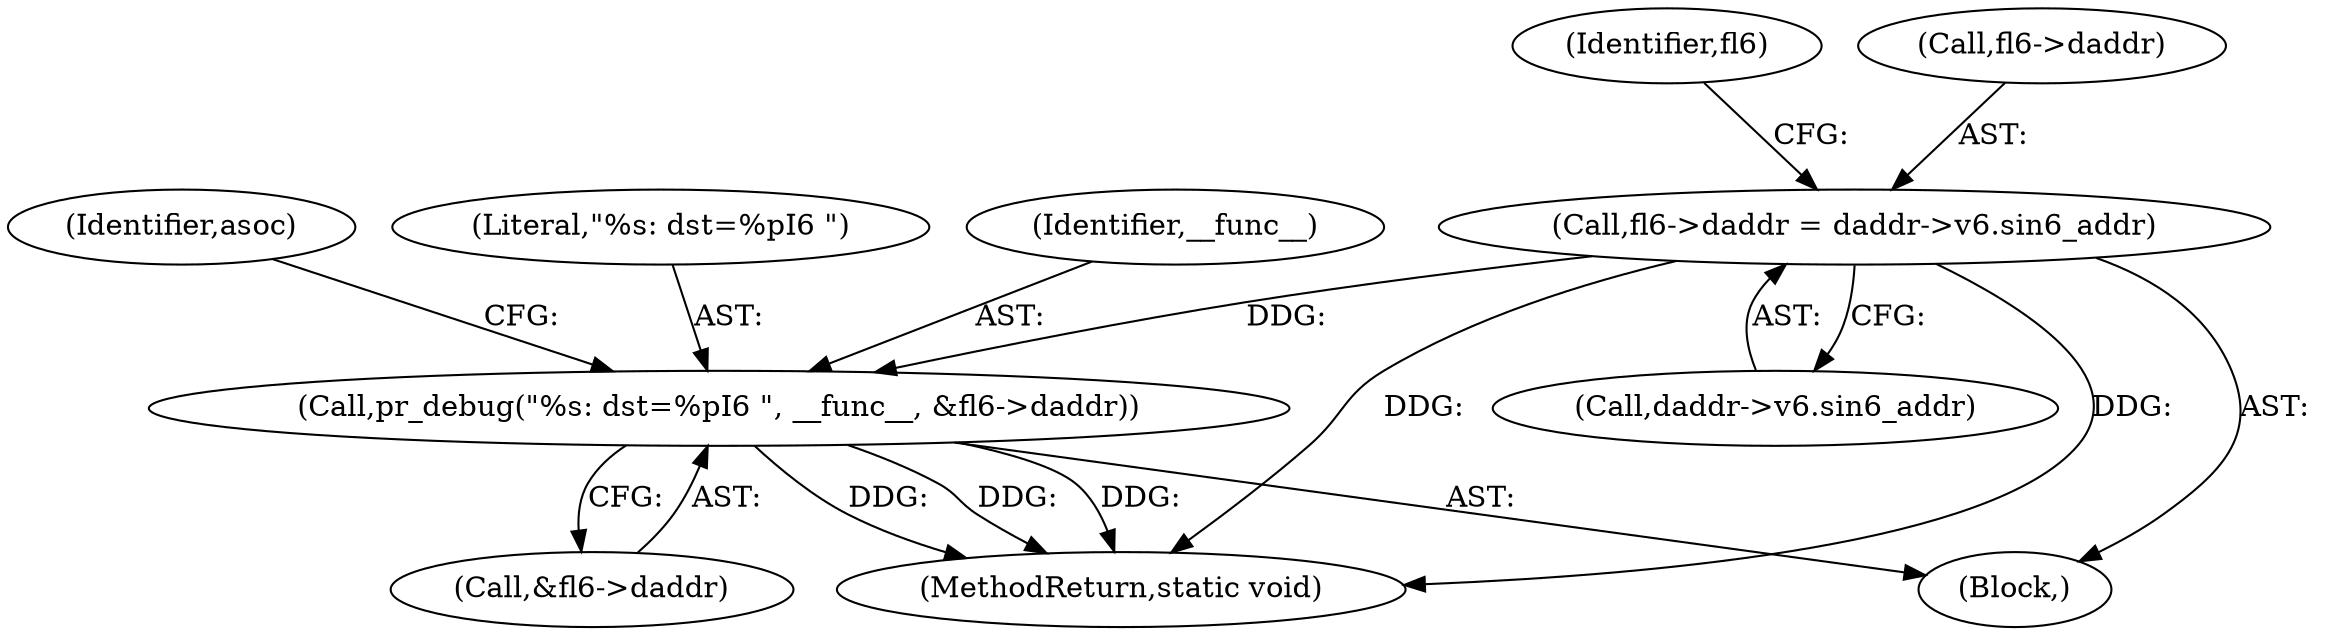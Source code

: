 digraph "0_linux_95ee62083cb6453e056562d91f597552021e6ae7@pointer" {
"1000155" [label="(Call,fl6->daddr = daddr->v6.sin6_addr)"];
"1000197" [label="(Call,pr_debug(\"%s: dst=%pI6 \", __func__, &fl6->daddr))"];
"1000199" [label="(Identifier,__func__)"];
"1000159" [label="(Call,daddr->v6.sin6_addr)"];
"1000205" [label="(Identifier,asoc)"];
"1000110" [label="(Block,)"];
"1000200" [label="(Call,&fl6->daddr)"];
"1000166" [label="(Identifier,fl6)"];
"1000156" [label="(Call,fl6->daddr)"];
"1000197" [label="(Call,pr_debug(\"%s: dst=%pI6 \", __func__, &fl6->daddr))"];
"1000198" [label="(Literal,\"%s: dst=%pI6 \")"];
"1000466" [label="(MethodReturn,static void)"];
"1000155" [label="(Call,fl6->daddr = daddr->v6.sin6_addr)"];
"1000155" -> "1000110"  [label="AST: "];
"1000155" -> "1000159"  [label="CFG: "];
"1000156" -> "1000155"  [label="AST: "];
"1000159" -> "1000155"  [label="AST: "];
"1000166" -> "1000155"  [label="CFG: "];
"1000155" -> "1000466"  [label="DDG: "];
"1000155" -> "1000466"  [label="DDG: "];
"1000155" -> "1000197"  [label="DDG: "];
"1000197" -> "1000110"  [label="AST: "];
"1000197" -> "1000200"  [label="CFG: "];
"1000198" -> "1000197"  [label="AST: "];
"1000199" -> "1000197"  [label="AST: "];
"1000200" -> "1000197"  [label="AST: "];
"1000205" -> "1000197"  [label="CFG: "];
"1000197" -> "1000466"  [label="DDG: "];
"1000197" -> "1000466"  [label="DDG: "];
"1000197" -> "1000466"  [label="DDG: "];
}
